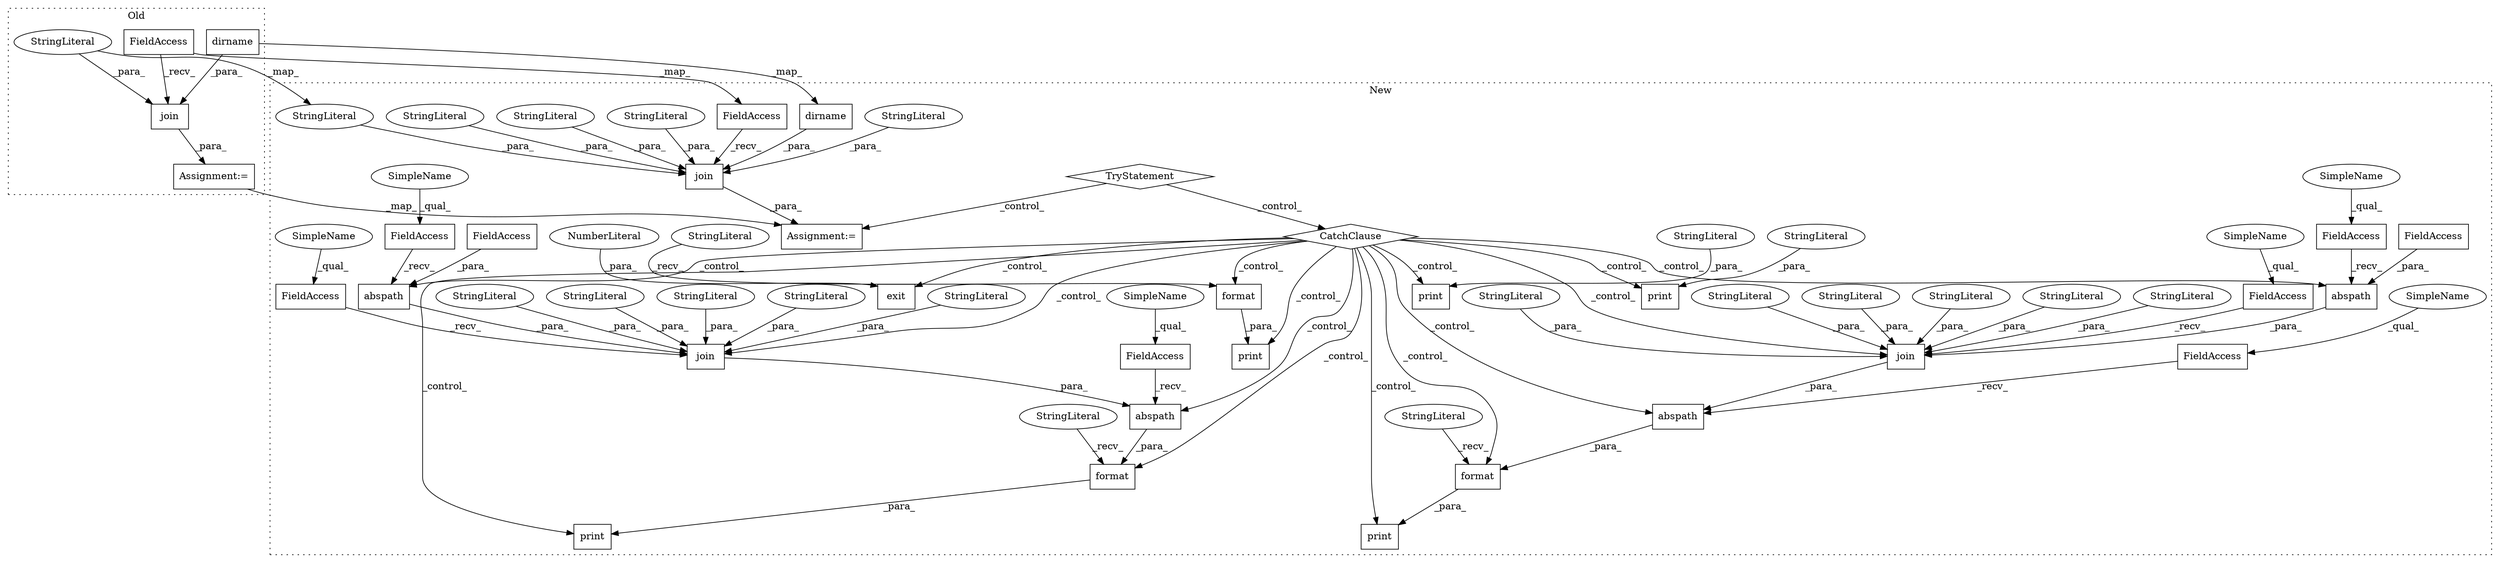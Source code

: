 digraph G {
subgraph cluster0 {
1 [label="join" a="32" s="2687,2762" l="5,1" shape="box"];
29 [label="Assignment:=" a="7" s="2771" l="1" shape="box"];
32 [label="dirname" a="32" s="2700,2733" l="8,1" shape="box"];
38 [label="StringLiteral" a="45" s="2735" l="27" shape="ellipse"];
41 [label="FieldAccess" a="22" s="2679" l="7" shape="box"];
label = "Old";
style="dotted";
}
subgraph cluster1 {
2 [label="abspath" a="32" s="3305,3321" l="8,1" shape="box"];
3 [label="FieldAccess" a="22" s="3313" l="8" shape="box"];
4 [label="FieldAccess" a="22" s="3297" l="7" shape="box"];
5 [label="join" a="32" s="3292,3352" l="5,1" shape="box"];
6 [label="StringLiteral" a="45" s="3328" l="4" shape="ellipse"];
7 [label="StringLiteral" a="45" s="3340" l="5" shape="ellipse"];
8 [label="FieldAccess" a="22" s="3284" l="7" shape="box"];
9 [label="format" a="32" s="3261,3354" l="7,1" shape="box"];
10 [label="print" a="32" s="3244,3355" l="6,1" shape="box"];
11 [label="TryStatement" a="54" s="2793" l="4" shape="diamond"];
12 [label="exit" a="32" s="3368,3374" l="5,1" shape="box"];
13 [label="print" a="32" s="3130,3235" l="6,1" shape="box"];
14 [label="NumberLiteral" a="34" s="3373" l="1" shape="ellipse"];
15 [label="print" a="32" s="2888,2919" l="6,1" shape="box"];
16 [label="abspath" a="32" s="3276,3353" l="8,1" shape="box"];
17 [label="print" a="32" s="2928,2989" l="6,1" shape="box"];
18 [label="FieldAccess" a="22" s="3268" l="7" shape="box"];
19 [label="print" a="32" s="2998,3121" l="6,1" shape="box"];
20 [label="format" a="32" s="2908,2918" l="7,1" shape="box"];
21 [label="CatchClause" a="12" s="2856,2878" l="11,2" shape="diamond"];
22 [label="StringLiteral" a="45" s="3323" l="4" shape="ellipse"];
23 [label="StringLiteral" a="45" s="3346" l="6" shape="ellipse"];
24 [label="StringLiteral" a="45" s="3136" l="99" shape="ellipse"];
25 [label="StringLiteral" a="45" s="3333" l="6" shape="ellipse"];
26 [label="StringLiteral" a="45" s="2934" l="55" shape="ellipse"];
27 [label="StringLiteral" a="45" s="2894" l="13" shape="ellipse"];
28 [label="StringLiteral" a="45" s="3250" l="10" shape="ellipse"];
30 [label="Assignment:=" a="7" s="2807" l="1" shape="box"];
31 [label="dirname" a="32" s="2716,2749" l="8,1" shape="box"];
33 [label="join" a="32" s="2703,2786" l="5,1" shape="box"];
34 [label="StringLiteral" a="45" s="2769" l="6" shape="ellipse"];
35 [label="StringLiteral" a="45" s="2751" l="4" shape="ellipse"];
36 [label="StringLiteral" a="45" s="2756" l="6" shape="ellipse"];
37 [label="StringLiteral" a="45" s="2776" l="10" shape="ellipse"];
39 [label="StringLiteral" a="45" s="2763" l="5" shape="ellipse"];
40 [label="FieldAccess" a="22" s="2695" l="7" shape="box"];
42 [label="FieldAccess" a="22" s="3051" l="7" shape="box"];
43 [label="FieldAccess" a="22" s="3022" l="7" shape="box"];
44 [label="FieldAccess" a="22" s="3038" l="7" shape="box"];
45 [label="format" a="32" s="3015,3120" l="7,1" shape="box"];
46 [label="abspath" a="32" s="3059,3075" l="8,1" shape="box"];
47 [label="FieldAccess" a="22" s="3067" l="8" shape="box"];
48 [label="abspath" a="32" s="3030,3119" l="8,1" shape="box"];
49 [label="join" a="32" s="3046,3118" l="5,1" shape="box"];
50 [label="StringLiteral" a="45" s="3004" l="10" shape="ellipse"];
51 [label="StringLiteral" a="45" s="3107" l="11" shape="ellipse"];
52 [label="StringLiteral" a="45" s="3082" l="4" shape="ellipse"];
53 [label="StringLiteral" a="45" s="3094" l="5" shape="ellipse"];
54 [label="StringLiteral" a="45" s="3087" l="6" shape="ellipse"];
55 [label="StringLiteral" a="45" s="3077" l="4" shape="ellipse"];
56 [label="StringLiteral" a="45" s="3100" l="6" shape="ellipse"];
57 [label="SimpleName" a="42" s="3051" l="2" shape="ellipse"];
58 [label="SimpleName" a="42" s="3297" l="2" shape="ellipse"];
59 [label="SimpleName" a="42" s="3022" l="2" shape="ellipse"];
60 [label="SimpleName" a="42" s="3038" l="2" shape="ellipse"];
61 [label="SimpleName" a="42" s="3268" l="2" shape="ellipse"];
62 [label="SimpleName" a="42" s="3284" l="2" shape="ellipse"];
label = "New";
style="dotted";
}
1 -> 29 [label="_para_"];
2 -> 5 [label="_para_"];
3 -> 2 [label="_para_"];
4 -> 2 [label="_recv_"];
5 -> 16 [label="_para_"];
6 -> 5 [label="_para_"];
7 -> 5 [label="_para_"];
8 -> 5 [label="_recv_"];
9 -> 10 [label="_para_"];
11 -> 30 [label="_control_"];
11 -> 21 [label="_control_"];
14 -> 12 [label="_para_"];
16 -> 9 [label="_para_"];
18 -> 16 [label="_recv_"];
20 -> 15 [label="_para_"];
21 -> 12 [label="_control_"];
21 -> 9 [label="_control_"];
21 -> 48 [label="_control_"];
21 -> 45 [label="_control_"];
21 -> 19 [label="_control_"];
21 -> 16 [label="_control_"];
21 -> 46 [label="_control_"];
21 -> 49 [label="_control_"];
21 -> 17 [label="_control_"];
21 -> 2 [label="_control_"];
21 -> 13 [label="_control_"];
21 -> 5 [label="_control_"];
21 -> 15 [label="_control_"];
21 -> 10 [label="_control_"];
21 -> 20 [label="_control_"];
22 -> 5 [label="_para_"];
23 -> 5 [label="_para_"];
24 -> 13 [label="_para_"];
25 -> 5 [label="_para_"];
26 -> 17 [label="_para_"];
27 -> 20 [label="_recv_"];
28 -> 9 [label="_recv_"];
29 -> 30 [label="_map_"];
31 -> 33 [label="_para_"];
32 -> 31 [label="_map_"];
32 -> 1 [label="_para_"];
33 -> 30 [label="_para_"];
34 -> 33 [label="_para_"];
35 -> 33 [label="_para_"];
36 -> 33 [label="_para_"];
37 -> 33 [label="_para_"];
38 -> 37 [label="_map_"];
38 -> 1 [label="_para_"];
39 -> 33 [label="_para_"];
40 -> 33 [label="_recv_"];
41 -> 40 [label="_map_"];
41 -> 1 [label="_recv_"];
42 -> 46 [label="_recv_"];
43 -> 48 [label="_recv_"];
44 -> 49 [label="_recv_"];
45 -> 19 [label="_para_"];
46 -> 49 [label="_para_"];
47 -> 46 [label="_para_"];
48 -> 45 [label="_para_"];
49 -> 48 [label="_para_"];
50 -> 45 [label="_recv_"];
51 -> 49 [label="_para_"];
52 -> 49 [label="_para_"];
53 -> 49 [label="_para_"];
54 -> 49 [label="_para_"];
55 -> 49 [label="_para_"];
56 -> 49 [label="_para_"];
57 -> 42 [label="_qual_"];
58 -> 4 [label="_qual_"];
59 -> 43 [label="_qual_"];
60 -> 44 [label="_qual_"];
61 -> 18 [label="_qual_"];
62 -> 8 [label="_qual_"];
}